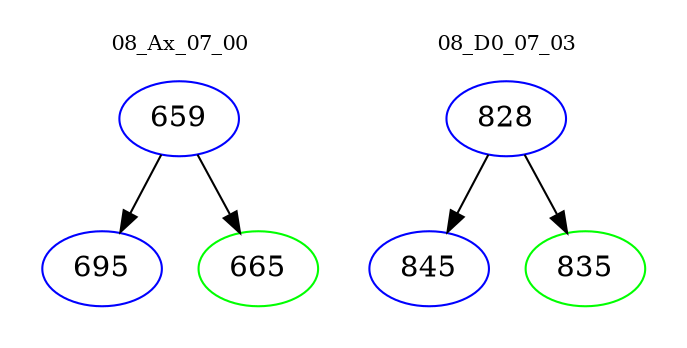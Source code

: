 digraph{
subgraph cluster_0 {
color = white
label = "08_Ax_07_00";
fontsize=10;
T0_659 [label="659", color="blue"]
T0_659 -> T0_695 [color="black"]
T0_695 [label="695", color="blue"]
T0_659 -> T0_665 [color="black"]
T0_665 [label="665", color="green"]
}
subgraph cluster_1 {
color = white
label = "08_D0_07_03";
fontsize=10;
T1_828 [label="828", color="blue"]
T1_828 -> T1_845 [color="black"]
T1_845 [label="845", color="blue"]
T1_828 -> T1_835 [color="black"]
T1_835 [label="835", color="green"]
}
}
